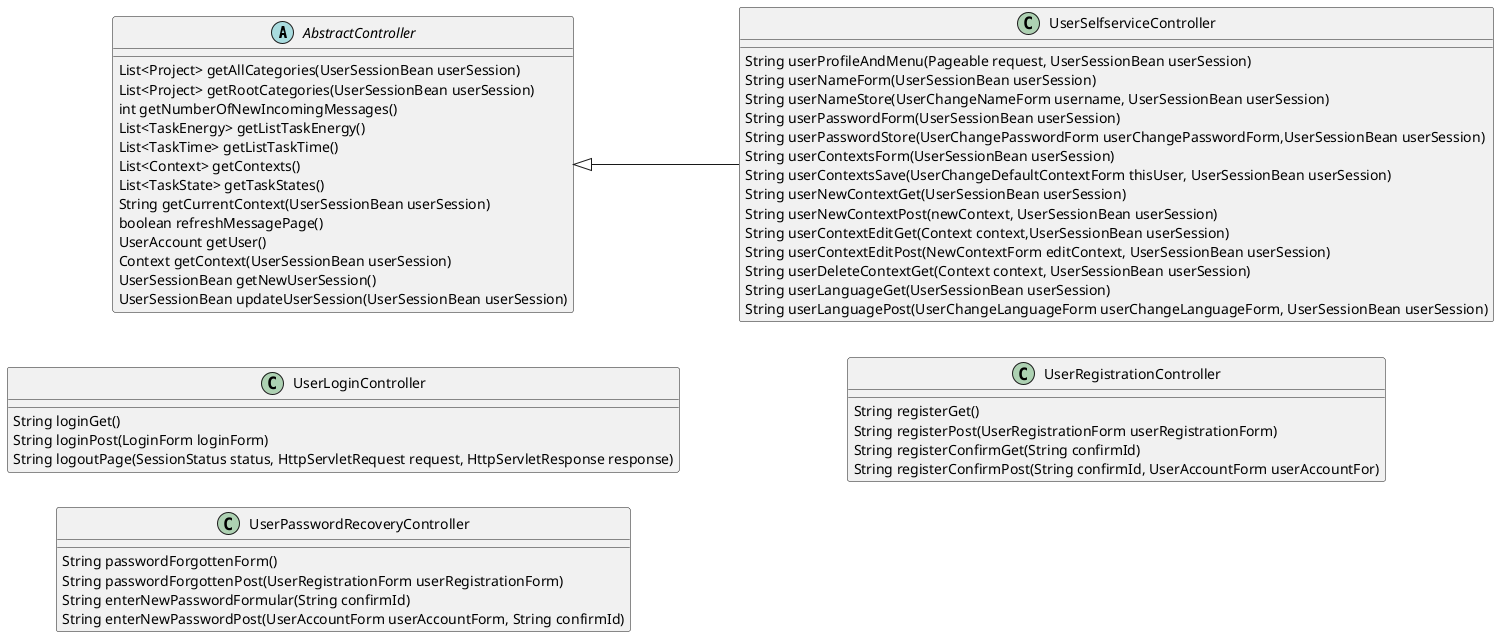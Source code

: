@startuml
'https://plantuml.com/class-diagram

left to right direction
'top to bottom direction

AbstractController <|-- UserSelfserviceController

abstract class AbstractController {
  List<Project> getAllCategories(UserSessionBean userSession)
  List<Project> getRootCategories(UserSessionBean userSession)
  int getNumberOfNewIncomingMessages()
  List<TaskEnergy> getListTaskEnergy()
  List<TaskTime> getListTaskTime()
  List<Context> getContexts()
  List<TaskState> getTaskStates()
  String getCurrentContext(UserSessionBean userSession)
  boolean refreshMessagePage()
  UserAccount getUser()
  Context getContext(UserSessionBean userSession)
  UserSessionBean getNewUserSession()
  UserSessionBean updateUserSession(UserSessionBean userSession)
}

class UserSelfserviceController {
  String userProfileAndMenu(Pageable request, UserSessionBean userSession)
  String userNameForm(UserSessionBean userSession)
  String userNameStore(UserChangeNameForm username, UserSessionBean userSession)
  String userPasswordForm(UserSessionBean userSession)
  String userPasswordStore(UserChangePasswordForm userChangePasswordForm,UserSessionBean userSession)
  String userContextsForm(UserSessionBean userSession)
  String userContextsSave(UserChangeDefaultContextForm thisUser, UserSessionBean userSession)
  String userNewContextGet(UserSessionBean userSession)
  String userNewContextPost(newContext, UserSessionBean userSession)
  String userContextEditGet(Context context,UserSessionBean userSession)
  String userContextEditPost(NewContextForm editContext, UserSessionBean userSession)
  String userDeleteContextGet(Context context, UserSessionBean userSession)
  String userLanguageGet(UserSessionBean userSession)
  String userLanguagePost(UserChangeLanguageForm userChangeLanguageForm, UserSessionBean userSession)
}

class UserLoginController {
  String loginGet()
  String loginPost(LoginForm loginForm)
  String logoutPage(SessionStatus status, HttpServletRequest request, HttpServletResponse response)
}

class UserPasswordRecoveryController {
  String passwordForgottenForm()
  String passwordForgottenPost(UserRegistrationForm userRegistrationForm)
  String enterNewPasswordFormular(String confirmId)
  String enterNewPasswordPost(UserAccountForm userAccountForm, String confirmId)
}

class UserRegistrationController {
  String registerGet()
  String registerPost(UserRegistrationForm userRegistrationForm)
  String registerConfirmGet(String confirmId)
  String registerConfirmPost(String confirmId, UserAccountForm userAccountFor)
}

@enduml
